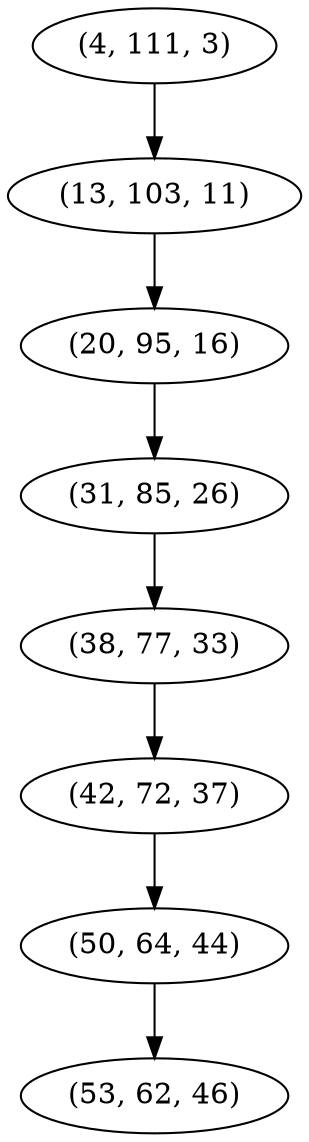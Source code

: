 digraph tree {
    "(4, 111, 3)";
    "(13, 103, 11)";
    "(20, 95, 16)";
    "(31, 85, 26)";
    "(38, 77, 33)";
    "(42, 72, 37)";
    "(50, 64, 44)";
    "(53, 62, 46)";
    "(4, 111, 3)" -> "(13, 103, 11)";
    "(13, 103, 11)" -> "(20, 95, 16)";
    "(20, 95, 16)" -> "(31, 85, 26)";
    "(31, 85, 26)" -> "(38, 77, 33)";
    "(38, 77, 33)" -> "(42, 72, 37)";
    "(42, 72, 37)" -> "(50, 64, 44)";
    "(50, 64, 44)" -> "(53, 62, 46)";
}
